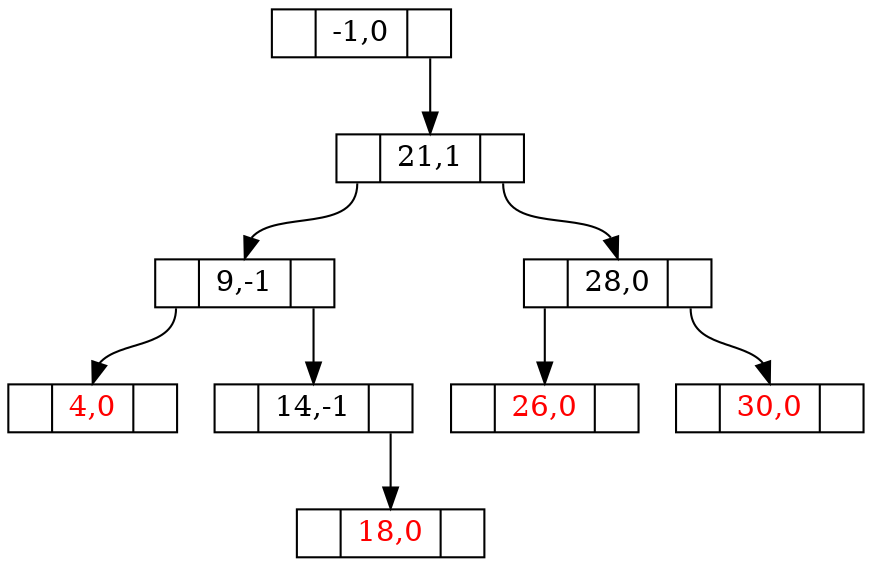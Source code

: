 digraph G {
node [shape = record, height = .1, color = "black"];
-1[label = "<L> |<D> -1,0|<R> "];
21[label = "<L> |<D> 21,1|<R> "];
9[label = "<L> |<D> 9,-1|<R> "];
28[label = "<L> |<D> 28,0|<R> "];
4[label = "<L> |<D> 4,0|<R> ",fontcolor="red"];
14[label = "<L> |<D> 14,-1|<R> "];
26[label = "<L> |<D> 26,0|<R> ",fontcolor="red"];
30[label = "<L> |<D> 30,0|<R> ",fontcolor="red"];
18[label = "<L> |<D> 18,0|<R> ",fontcolor="red"];
"-1":R -> "21":D;
"21":L -> "9":D;
"21":R -> "28":D;
"9":L -> "4":D;
"9":R -> "14":D;
"28":L -> "26":D;
"28":R -> "30":D;
"14":R -> "18":D;
}
